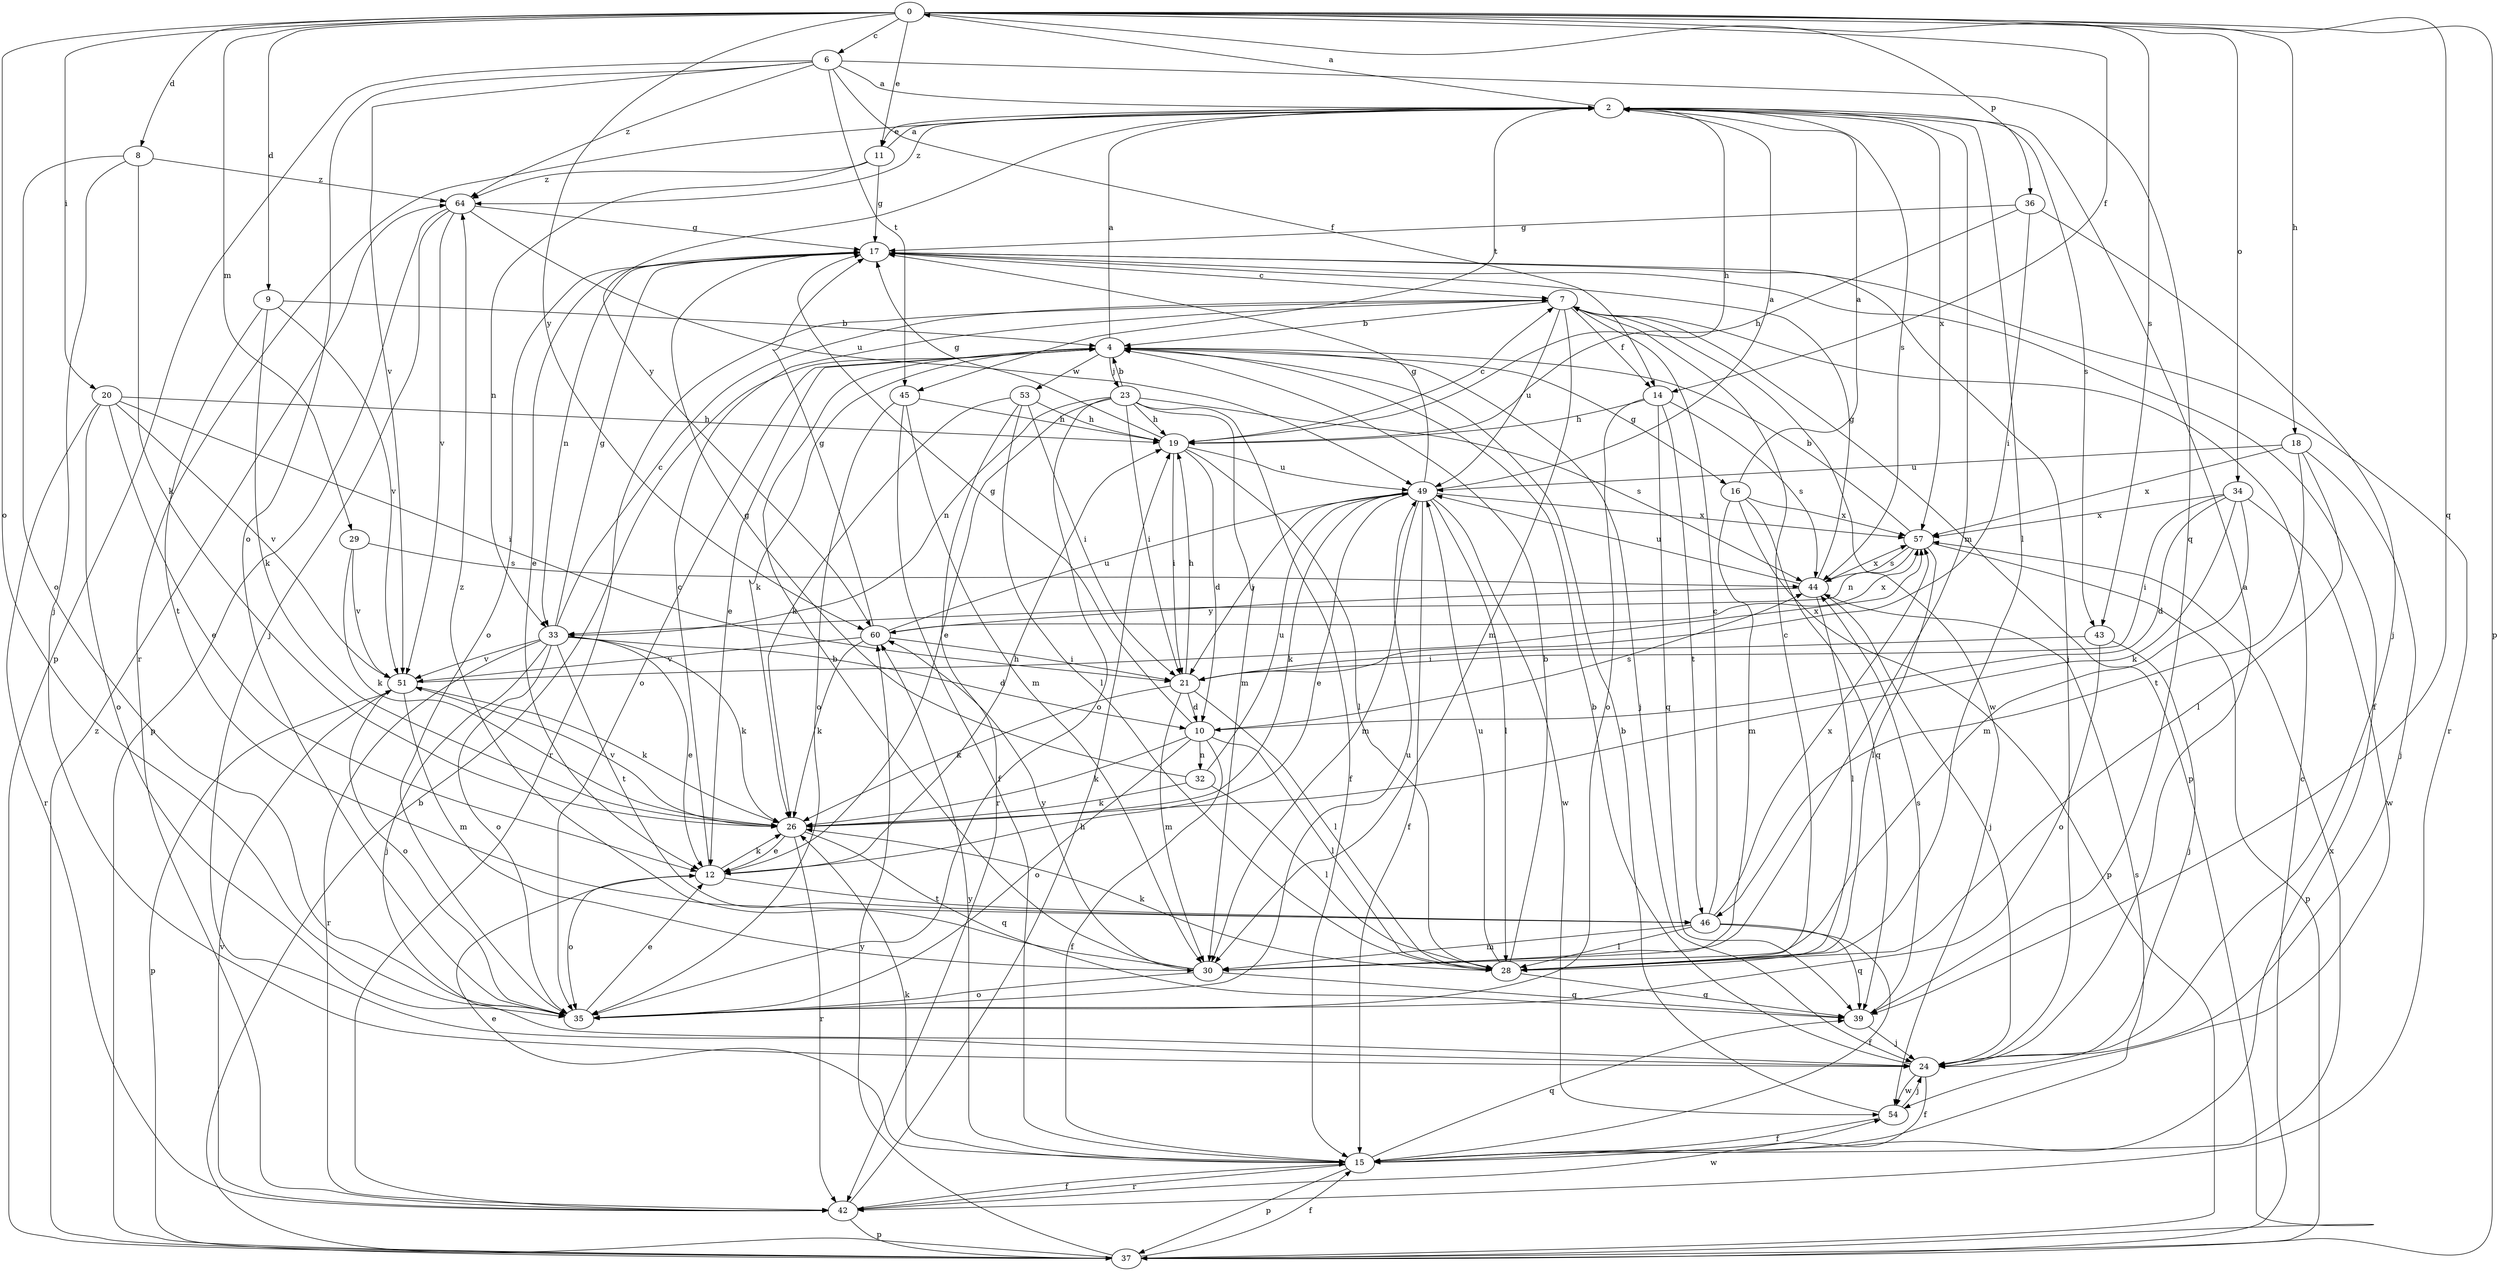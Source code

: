 strict digraph  {
0;
2;
4;
6;
7;
8;
9;
10;
11;
12;
14;
15;
16;
17;
18;
19;
20;
21;
23;
24;
26;
28;
29;
30;
32;
33;
34;
35;
36;
37;
39;
42;
43;
44;
45;
46;
49;
51;
53;
54;
57;
60;
64;
0 -> 6  [label=c];
0 -> 8  [label=d];
0 -> 9  [label=d];
0 -> 11  [label=e];
0 -> 14  [label=f];
0 -> 18  [label=h];
0 -> 20  [label=i];
0 -> 29  [label=m];
0 -> 34  [label=o];
0 -> 35  [label=o];
0 -> 36  [label=p];
0 -> 37  [label=p];
0 -> 39  [label=q];
0 -> 43  [label=s];
0 -> 60  [label=y];
2 -> 0  [label=a];
2 -> 11  [label=e];
2 -> 19  [label=h];
2 -> 28  [label=l];
2 -> 30  [label=m];
2 -> 42  [label=r];
2 -> 43  [label=s];
2 -> 44  [label=s];
2 -> 45  [label=t];
2 -> 57  [label=x];
2 -> 60  [label=y];
2 -> 64  [label=z];
4 -> 2  [label=a];
4 -> 12  [label=e];
4 -> 16  [label=g];
4 -> 23  [label=j];
4 -> 24  [label=j];
4 -> 26  [label=k];
4 -> 35  [label=o];
4 -> 53  [label=w];
6 -> 2  [label=a];
6 -> 14  [label=f];
6 -> 35  [label=o];
6 -> 37  [label=p];
6 -> 39  [label=q];
6 -> 45  [label=t];
6 -> 51  [label=v];
6 -> 64  [label=z];
7 -> 4  [label=b];
7 -> 14  [label=f];
7 -> 30  [label=m];
7 -> 37  [label=p];
7 -> 42  [label=r];
7 -> 49  [label=u];
7 -> 54  [label=w];
8 -> 24  [label=j];
8 -> 26  [label=k];
8 -> 35  [label=o];
8 -> 64  [label=z];
9 -> 4  [label=b];
9 -> 26  [label=k];
9 -> 46  [label=t];
9 -> 51  [label=v];
10 -> 15  [label=f];
10 -> 17  [label=g];
10 -> 26  [label=k];
10 -> 28  [label=l];
10 -> 32  [label=n];
10 -> 35  [label=o];
10 -> 44  [label=s];
11 -> 2  [label=a];
11 -> 17  [label=g];
11 -> 33  [label=n];
11 -> 64  [label=z];
12 -> 7  [label=c];
12 -> 19  [label=h];
12 -> 26  [label=k];
12 -> 35  [label=o];
12 -> 46  [label=t];
14 -> 19  [label=h];
14 -> 35  [label=o];
14 -> 39  [label=q];
14 -> 44  [label=s];
14 -> 46  [label=t];
15 -> 12  [label=e];
15 -> 26  [label=k];
15 -> 37  [label=p];
15 -> 39  [label=q];
15 -> 42  [label=r];
15 -> 44  [label=s];
15 -> 57  [label=x];
15 -> 60  [label=y];
16 -> 2  [label=a];
16 -> 30  [label=m];
16 -> 37  [label=p];
16 -> 39  [label=q];
16 -> 57  [label=x];
17 -> 7  [label=c];
17 -> 12  [label=e];
17 -> 15  [label=f];
17 -> 24  [label=j];
17 -> 33  [label=n];
17 -> 35  [label=o];
17 -> 42  [label=r];
18 -> 24  [label=j];
18 -> 28  [label=l];
18 -> 46  [label=t];
18 -> 49  [label=u];
18 -> 57  [label=x];
19 -> 7  [label=c];
19 -> 10  [label=d];
19 -> 17  [label=g];
19 -> 21  [label=i];
19 -> 28  [label=l];
19 -> 49  [label=u];
20 -> 12  [label=e];
20 -> 19  [label=h];
20 -> 21  [label=i];
20 -> 35  [label=o];
20 -> 42  [label=r];
20 -> 51  [label=v];
21 -> 10  [label=d];
21 -> 19  [label=h];
21 -> 26  [label=k];
21 -> 28  [label=l];
21 -> 30  [label=m];
23 -> 4  [label=b];
23 -> 12  [label=e];
23 -> 15  [label=f];
23 -> 19  [label=h];
23 -> 21  [label=i];
23 -> 30  [label=m];
23 -> 33  [label=n];
23 -> 35  [label=o];
23 -> 44  [label=s];
24 -> 2  [label=a];
24 -> 4  [label=b];
24 -> 15  [label=f];
24 -> 54  [label=w];
26 -> 12  [label=e];
26 -> 39  [label=q];
26 -> 42  [label=r];
26 -> 51  [label=v];
28 -> 4  [label=b];
28 -> 7  [label=c];
28 -> 26  [label=k];
28 -> 39  [label=q];
28 -> 49  [label=u];
29 -> 26  [label=k];
29 -> 44  [label=s];
29 -> 51  [label=v];
30 -> 4  [label=b];
30 -> 35  [label=o];
30 -> 39  [label=q];
30 -> 60  [label=y];
30 -> 64  [label=z];
32 -> 17  [label=g];
32 -> 26  [label=k];
32 -> 28  [label=l];
32 -> 49  [label=u];
33 -> 7  [label=c];
33 -> 10  [label=d];
33 -> 12  [label=e];
33 -> 17  [label=g];
33 -> 24  [label=j];
33 -> 26  [label=k];
33 -> 35  [label=o];
33 -> 42  [label=r];
33 -> 46  [label=t];
33 -> 51  [label=v];
34 -> 10  [label=d];
34 -> 21  [label=i];
34 -> 26  [label=k];
34 -> 30  [label=m];
34 -> 54  [label=w];
34 -> 57  [label=x];
35 -> 12  [label=e];
35 -> 49  [label=u];
36 -> 17  [label=g];
36 -> 19  [label=h];
36 -> 21  [label=i];
36 -> 24  [label=j];
37 -> 4  [label=b];
37 -> 7  [label=c];
37 -> 15  [label=f];
37 -> 60  [label=y];
37 -> 64  [label=z];
39 -> 24  [label=j];
39 -> 44  [label=s];
42 -> 15  [label=f];
42 -> 19  [label=h];
42 -> 37  [label=p];
42 -> 51  [label=v];
42 -> 54  [label=w];
43 -> 21  [label=i];
43 -> 24  [label=j];
43 -> 35  [label=o];
44 -> 17  [label=g];
44 -> 24  [label=j];
44 -> 28  [label=l];
44 -> 49  [label=u];
44 -> 57  [label=x];
44 -> 60  [label=y];
45 -> 15  [label=f];
45 -> 19  [label=h];
45 -> 30  [label=m];
45 -> 35  [label=o];
46 -> 7  [label=c];
46 -> 15  [label=f];
46 -> 28  [label=l];
46 -> 30  [label=m];
46 -> 39  [label=q];
46 -> 57  [label=x];
49 -> 2  [label=a];
49 -> 12  [label=e];
49 -> 15  [label=f];
49 -> 17  [label=g];
49 -> 21  [label=i];
49 -> 26  [label=k];
49 -> 28  [label=l];
49 -> 30  [label=m];
49 -> 54  [label=w];
49 -> 57  [label=x];
51 -> 26  [label=k];
51 -> 30  [label=m];
51 -> 35  [label=o];
51 -> 37  [label=p];
51 -> 57  [label=x];
53 -> 19  [label=h];
53 -> 21  [label=i];
53 -> 26  [label=k];
53 -> 28  [label=l];
53 -> 42  [label=r];
54 -> 4  [label=b];
54 -> 15  [label=f];
54 -> 24  [label=j];
57 -> 4  [label=b];
57 -> 28  [label=l];
57 -> 33  [label=n];
57 -> 37  [label=p];
57 -> 44  [label=s];
60 -> 17  [label=g];
60 -> 21  [label=i];
60 -> 26  [label=k];
60 -> 49  [label=u];
60 -> 51  [label=v];
60 -> 57  [label=x];
64 -> 17  [label=g];
64 -> 24  [label=j];
64 -> 37  [label=p];
64 -> 49  [label=u];
64 -> 51  [label=v];
}
